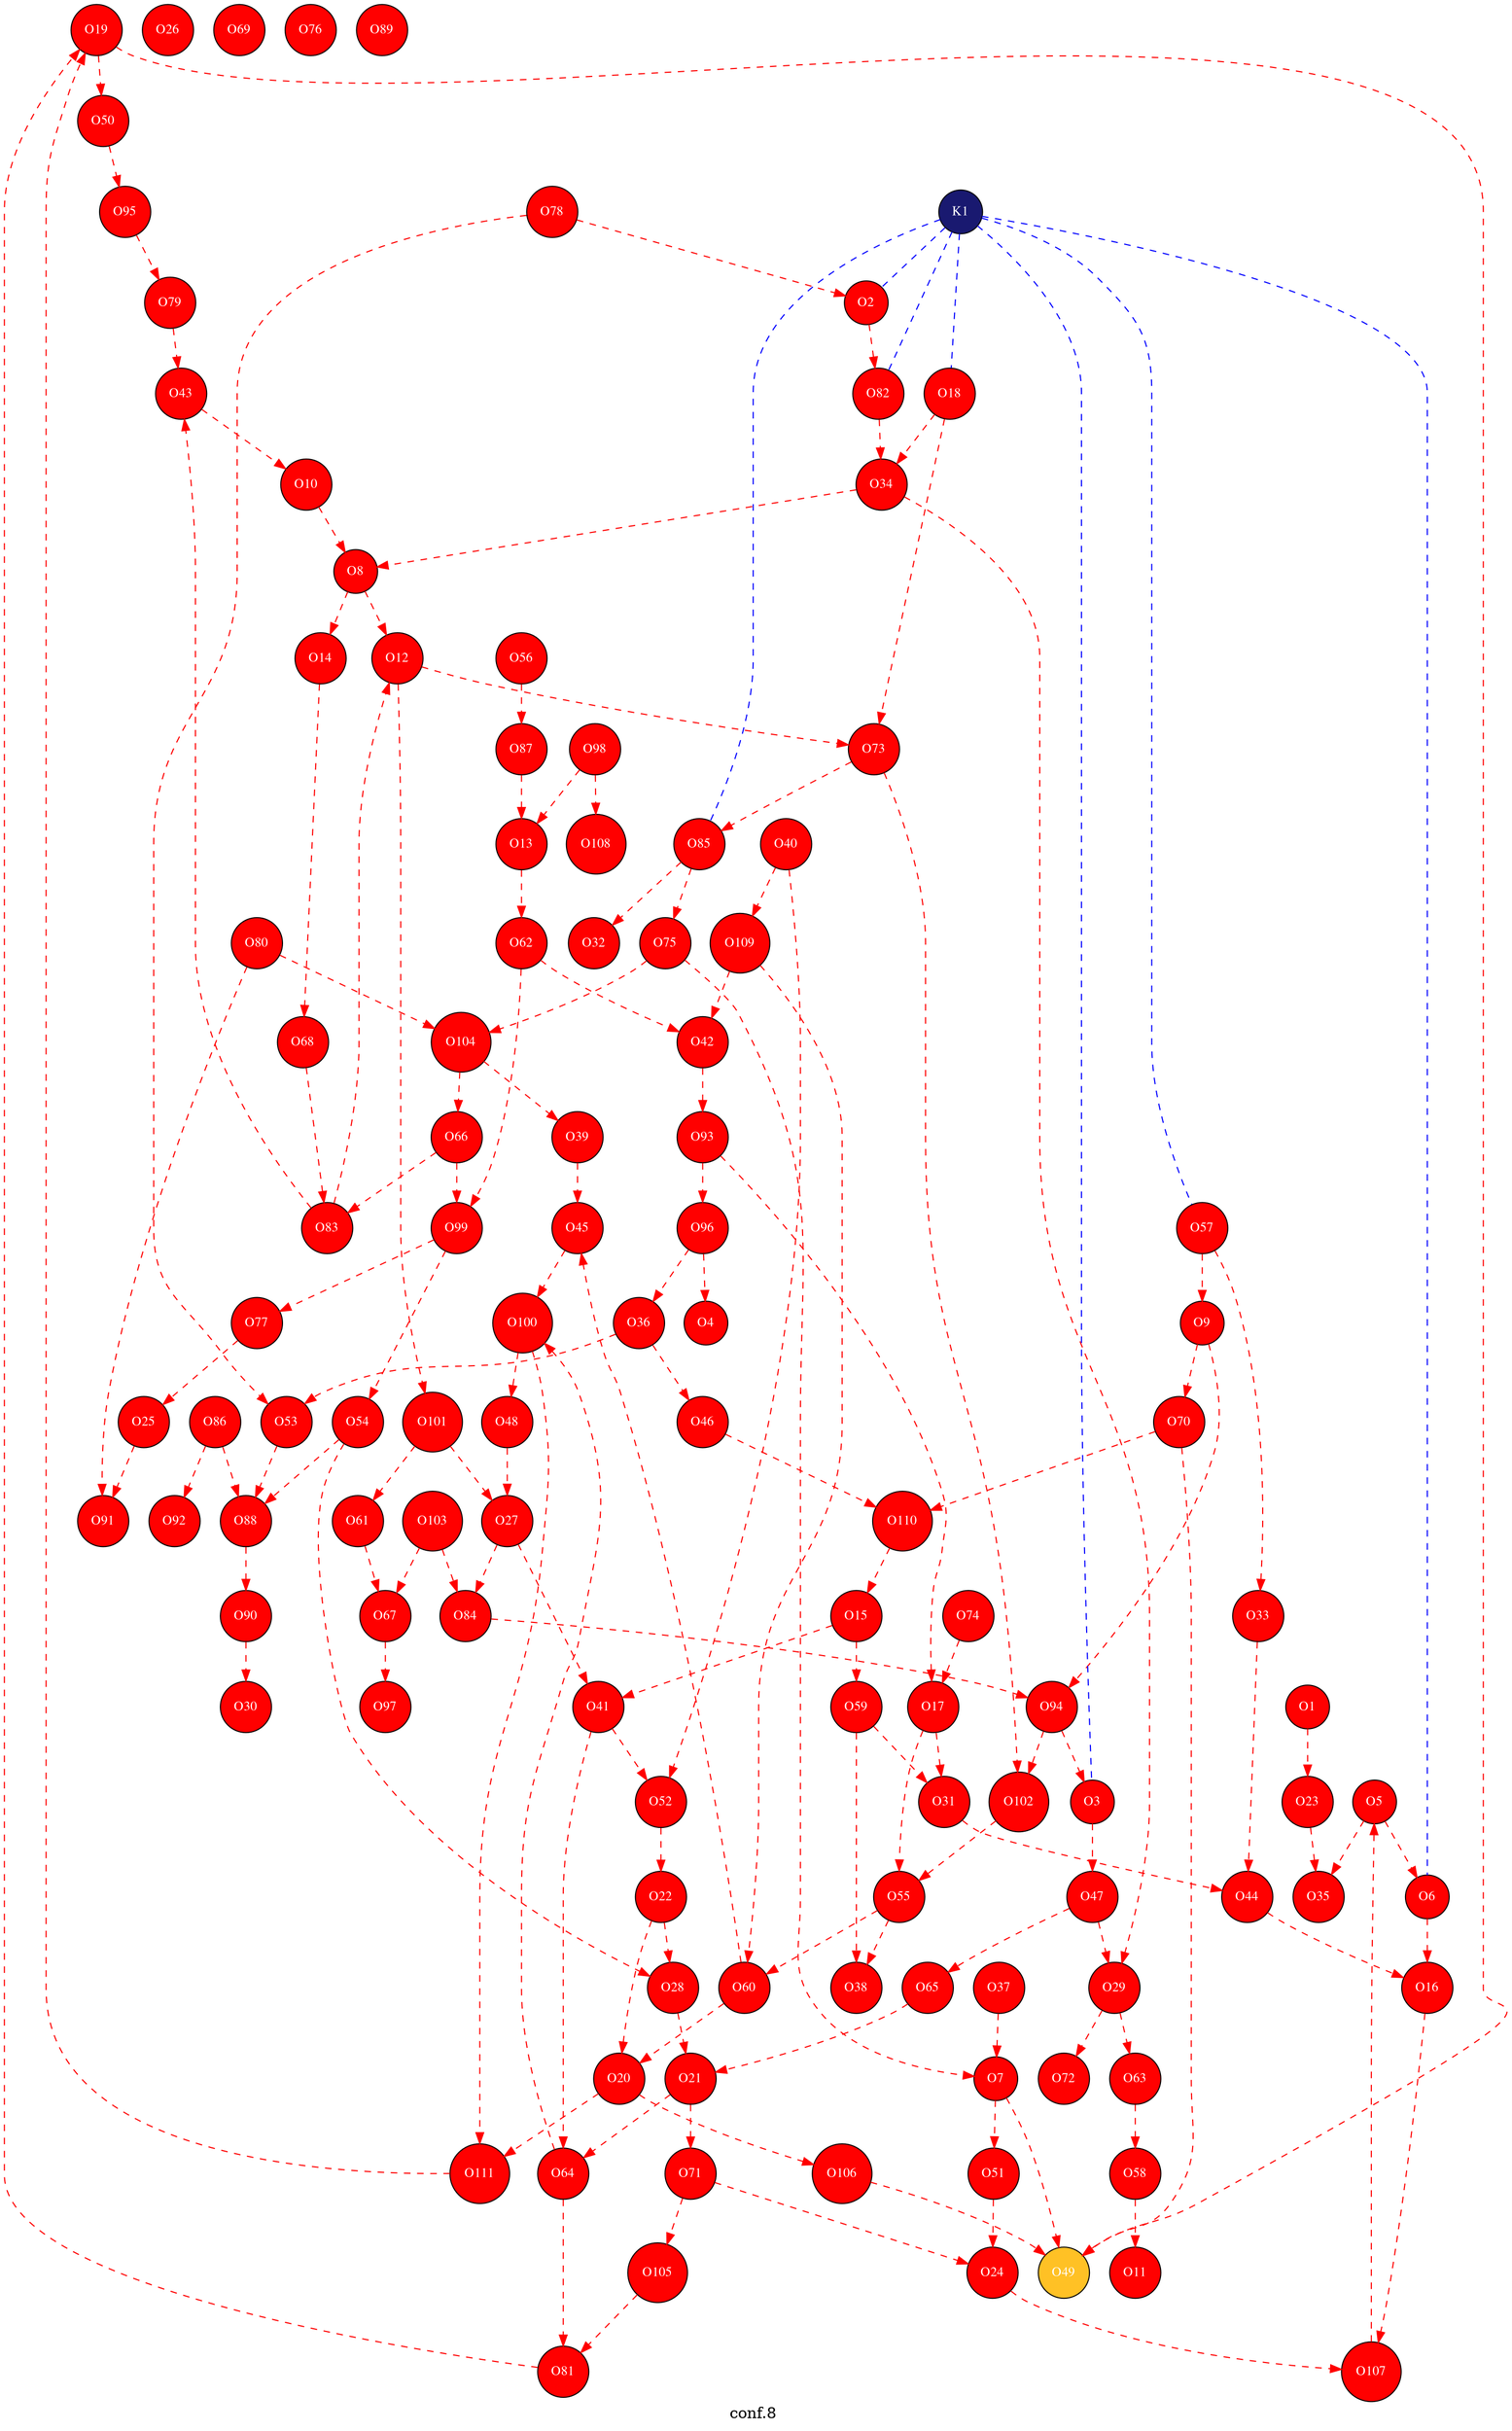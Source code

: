 digraph G {
label="conf.8 ";
node [style=filled];
graph [bgcolor=transparent];
node [shape = circle, fontsize=12];
"O1"[fillcolor=red, fontcolor=white, fontname="Times", label="O1"];
"O2"[fillcolor=red, fontcolor=white, fontname="Times", label="O2"];
"O3"[fillcolor=red, fontcolor=white, fontname="Times", label="O3"];
"O4"[fillcolor=red, fontcolor=white, fontname="Times", label="O4"];
"O5"[fillcolor=red, fontcolor=white, fontname="Times", label="O5"];
"O6"[fillcolor=red, fontcolor=white, fontname="Times", label="O6"];
"O7"[fillcolor=red, fontcolor=white, fontname="Times", label="O7"];
"O8"[fillcolor=red, fontcolor=white, fontname="Times", label="O8"];
"O9"[fillcolor=red, fontcolor=white, fontname="Times", label="O9"];
"O10"[fillcolor=red, fontcolor=white, fontname="Times", label="O10"];
"O11"[fillcolor=red, fontcolor=white, fontname="Times", label="O11"];
"O12"[fillcolor=red, fontcolor=white, fontname="Times", label="O12"];
"O13"[fillcolor=red, fontcolor=white, fontname="Times", label="O13"];
"O14"[fillcolor=red, fontcolor=white, fontname="Times", label="O14"];
"O15"[fillcolor=red, fontcolor=white, fontname="Times", label="O15"];
"O16"[fillcolor=red, fontcolor=white, fontname="Times", label="O16"];
"O17"[fillcolor=red, fontcolor=white, fontname="Times", label="O17"];
"O18"[fillcolor=red, fontcolor=white, fontname="Times", label="O18"];
"O19"[fillcolor=red, fontcolor=white, fontname="Times", label="O19"];
"O20"[fillcolor=red, fontcolor=white, fontname="Times", label="O20"];
"O21"[fillcolor=red, fontcolor=white, fontname="Times", label="O21"];
"O22"[fillcolor=red, fontcolor=white, fontname="Times", label="O22"];
"O23"[fillcolor=red, fontcolor=white, fontname="Times", label="O23"];
"O24"[fillcolor=red, fontcolor=white, fontname="Times", label="O24"];
"O25"[fillcolor=red, fontcolor=white, fontname="Times", label="O25"];
"O26"[fillcolor=red, fontcolor=white, fontname="Times", label="O26"];
"O27"[fillcolor=red, fontcolor=white, fontname="Times", label="O27"];
"O28"[fillcolor=red, fontcolor=white, fontname="Times", label="O28"];
"O29"[fillcolor=red, fontcolor=white, fontname="Times", label="O29"];
"O30"[fillcolor=red, fontcolor=white, fontname="Times", label="O30"];
"O31"[fillcolor=red, fontcolor=white, fontname="Times", label="O31"];
"O32"[fillcolor=red, fontcolor=white, fontname="Times", label="O32"];
"O33"[fillcolor=red, fontcolor=white, fontname="Times", label="O33"];
"O34"[fillcolor=red, fontcolor=white, fontname="Times", label="O34"];
"O35"[fillcolor=red, fontcolor=white, fontname="Times", label="O35"];
"O36"[fillcolor=red, fontcolor=white, fontname="Times", label="O36"];
"O37"[fillcolor=red, fontcolor=white, fontname="Times", label="O37"];
"O38"[fillcolor=red, fontcolor=white, fontname="Times", label="O38"];
"O39"[fillcolor=red, fontcolor=white, fontname="Times", label="O39"];
"O40"[fillcolor=red, fontcolor=white, fontname="Times", label="O40"];
"O41"[fillcolor=red, fontcolor=white, fontname="Times", label="O41"];
"O42"[fillcolor=red, fontcolor=white, fontname="Times", label="O42"];
"O43"[fillcolor=red, fontcolor=white, fontname="Times", label="O43"];
"O44"[fillcolor=red, fontcolor=white, fontname="Times", label="O44"];
"O45"[fillcolor=red, fontcolor=white, fontname="Times", label="O45"];
"O46"[fillcolor=red, fontcolor=white, fontname="Times", label="O46"];
"O47"[fillcolor=red, fontcolor=white, fontname="Times", label="O47"];
"O48"[fillcolor=red, fontcolor=white, fontname="Times", label="O48"];
"O49"[fillcolor=goldenrod1, fontcolor=white, fontname="Times", label="O49"];
"O50"[fillcolor=red, fontcolor=white, fontname="Times", label="O50"];
"O51"[fillcolor=red, fontcolor=white, fontname="Times", label="O51"];
"O52"[fillcolor=red, fontcolor=white, fontname="Times", label="O52"];
"O53"[fillcolor=red, fontcolor=white, fontname="Times", label="O53"];
"O54"[fillcolor=red, fontcolor=white, fontname="Times", label="O54"];
"O55"[fillcolor=red, fontcolor=white, fontname="Times", label="O55"];
"O56"[fillcolor=red, fontcolor=white, fontname="Times", label="O56"];
"O57"[fillcolor=red, fontcolor=white, fontname="Times", label="O57"];
"O58"[fillcolor=red, fontcolor=white, fontname="Times", label="O58"];
"O59"[fillcolor=red, fontcolor=white, fontname="Times", label="O59"];
"O60"[fillcolor=red, fontcolor=white, fontname="Times", label="O60"];
"O61"[fillcolor=red, fontcolor=white, fontname="Times", label="O61"];
"O62"[fillcolor=red, fontcolor=white, fontname="Times", label="O62"];
"O63"[fillcolor=red, fontcolor=white, fontname="Times", label="O63"];
"O64"[fillcolor=red, fontcolor=white, fontname="Times", label="O64"];
"O65"[fillcolor=red, fontcolor=white, fontname="Times", label="O65"];
"O66"[fillcolor=red, fontcolor=white, fontname="Times", label="O66"];
"O67"[fillcolor=red, fontcolor=white, fontname="Times", label="O67"];
"O68"[fillcolor=red, fontcolor=white, fontname="Times", label="O68"];
"O69"[fillcolor=red, fontcolor=white, fontname="Times", label="O69"];
"O70"[fillcolor=red, fontcolor=white, fontname="Times", label="O70"];
"O71"[fillcolor=red, fontcolor=white, fontname="Times", label="O71"];
"O72"[fillcolor=red, fontcolor=white, fontname="Times", label="O72"];
"O73"[fillcolor=red, fontcolor=white, fontname="Times", label="O73"];
"O74"[fillcolor=red, fontcolor=white, fontname="Times", label="O74"];
"O75"[fillcolor=red, fontcolor=white, fontname="Times", label="O75"];
"O76"[fillcolor=red, fontcolor=white, fontname="Times", label="O76"];
"O77"[fillcolor=red, fontcolor=white, fontname="Times", label="O77"];
"O78"[fillcolor=red, fontcolor=white, fontname="Times", label="O78"];
"O79"[fillcolor=red, fontcolor=white, fontname="Times", label="O79"];
"O80"[fillcolor=red, fontcolor=white, fontname="Times", label="O80"];
"O81"[fillcolor=red, fontcolor=white, fontname="Times", label="O81"];
"O82"[fillcolor=red, fontcolor=white, fontname="Times", label="O82"];
"O83"[fillcolor=red, fontcolor=white, fontname="Times", label="O83"];
"O84"[fillcolor=red, fontcolor=white, fontname="Times", label="O84"];
"O85"[fillcolor=red, fontcolor=white, fontname="Times", label="O85"];
"O86"[fillcolor=red, fontcolor=white, fontname="Times", label="O86"];
"O87"[fillcolor=red, fontcolor=white, fontname="Times", label="O87"];
"O88"[fillcolor=red, fontcolor=white, fontname="Times", label="O88"];
"O89"[fillcolor=red, fontcolor=white, fontname="Times", label="O89"];
"O90"[fillcolor=red, fontcolor=white, fontname="Times", label="O90"];
"O91"[fillcolor=red, fontcolor=white, fontname="Times", label="O91"];
"O92"[fillcolor=red, fontcolor=white, fontname="Times", label="O92"];
"O93"[fillcolor=red, fontcolor=white, fontname="Times", label="O93"];
"O94"[fillcolor=red, fontcolor=white, fontname="Times", label="O94"];
"O95"[fillcolor=red, fontcolor=white, fontname="Times", label="O95"];
"O96"[fillcolor=red, fontcolor=white, fontname="Times", label="O96"];
"O97"[fillcolor=red, fontcolor=white, fontname="Times", label="O97"];
"O98"[fillcolor=red, fontcolor=white, fontname="Times", label="O98"];
"O99"[fillcolor=red, fontcolor=white, fontname="Times", label="O99"];
"O100"[fillcolor=red, fontcolor=white, fontname="Times", label="O100"];
"O101"[fillcolor=red, fontcolor=white, fontname="Times", label="O101"];
"O102"[fillcolor=red, fontcolor=white, fontname="Times", label="O102"];
"O103"[fillcolor=red, fontcolor=white, fontname="Times", label="O103"];
"O104"[fillcolor=red, fontcolor=white, fontname="Times", label="O104"];
"O105"[fillcolor=red, fontcolor=white, fontname="Times", label="O105"];
"O106"[fillcolor=red, fontcolor=white, fontname="Times", label="O106"];
"O107"[fillcolor=red, fontcolor=white, fontname="Times", label="O107"];
"O108"[fillcolor=red, fontcolor=white, fontname="Times", label="O108"];
"O109"[fillcolor=red, fontcolor=white, fontname="Times", label="O109"];
"O110"[fillcolor=red, fontcolor=white, fontname="Times", label="O110"];
"O111"[fillcolor=red, fontcolor=white, fontname="Times", label="O111"];
"K1"[fillcolor=midnightblue, fontcolor=white, fontname="Times", label="K1"];
"O1"->"O23"[fontcolor=red, color=red , style=dashed];
"O78"->"O2"[fontcolor=red, color=red , style=dashed];
"O2"->"O82"[fontcolor=red, color=red , style=dashed];
"O3"->"O47"[fontcolor=red, color=red , style=dashed];
"O94"->"O3"[fontcolor=red, color=red , style=dashed];
"O96"->"O4"[fontcolor=red, color=red , style=dashed];
"O5"->"O6"[fontcolor=red, color=red , style=dashed];
"O5"->"O35"[fontcolor=red, color=red , style=dashed];
"O107"->"O5"[fontcolor=red, color=red , style=dashed];
"O6"->"O16"[fontcolor=red, color=red , style=dashed];
"O37"->"O7"[fontcolor=red, color=red , style=dashed];
"O7"->"O49"[fontcolor=red, color=red , style=dashed];
"O7"->"O51"[fontcolor=red, color=red , style=dashed];
"O75"->"O7"[fontcolor=red, color=red , style=dashed];
"O10"->"O8"[fontcolor=red, color=red , style=dashed];
"O8"->"O12"[fontcolor=red, color=red , style=dashed];
"O8"->"O14"[fontcolor=red, color=red , style=dashed];
"O34"->"O8"[fontcolor=red, color=red , style=dashed];
"O57"->"O9"[fontcolor=red, color=red , style=dashed];
"O9"->"O70"[fontcolor=red, color=red , style=dashed];
"O9"->"O94"[fontcolor=red, color=red , style=dashed];
"O43"->"O10"[fontcolor=red, color=red , style=dashed];
"O58"->"O11"[fontcolor=red, color=red , style=dashed];
"O12"->"O73"[fontcolor=red, color=red , style=dashed];
"O83"->"O12"[fontcolor=red, color=red , style=dashed];
"O12"->"O101"[fontcolor=red, color=red , style=dashed];
"O13"->"O62"[fontcolor=red, color=red , style=dashed];
"O87"->"O13"[fontcolor=red, color=red , style=dashed];
"O98"->"O13"[fontcolor=red, color=red , style=dashed];
"O14"->"O68"[fontcolor=red, color=red , style=dashed];
"O15"->"O41"[fontcolor=red, color=red , style=dashed];
"O15"->"O59"[fontcolor=red, color=red , style=dashed];
"O110"->"O15"[fontcolor=red, color=red , style=dashed];
"O44"->"O16"[fontcolor=red, color=red , style=dashed];
"O16"->"O107"[fontcolor=red, color=red , style=dashed];
"O17"->"O31"[fontcolor=red, color=red , style=dashed];
"O17"->"O55"[fontcolor=red, color=red , style=dashed];
"O74"->"O17"[fontcolor=red, color=red , style=dashed];
"O93"->"O17"[fontcolor=red, color=red , style=dashed];
"O18"->"O34"[fontcolor=red, color=red , style=dashed];
"O18"->"O73"[fontcolor=red, color=red , style=dashed];
"O19"->"O49"[fontcolor=red, color=red , style=dashed];
"O19"->"O50"[fontcolor=red, color=red , style=dashed];
"O81"->"O19"[fontcolor=red, color=red , style=dashed];
"O111"->"O19"[fontcolor=red, color=red , style=dashed];
"O22"->"O20"[fontcolor=red, color=red , style=dashed];
"O60"->"O20"[fontcolor=red, color=red , style=dashed];
"O20"->"O106"[fontcolor=red, color=red , style=dashed];
"O20"->"O111"[fontcolor=red, color=red , style=dashed];
"O28"->"O21"[fontcolor=red, color=red , style=dashed];
"O21"->"O64"[fontcolor=red, color=red , style=dashed];
"O65"->"O21"[fontcolor=red, color=red , style=dashed];
"O21"->"O71"[fontcolor=red, color=red , style=dashed];
"O22"->"O28"[fontcolor=red, color=red , style=dashed];
"O52"->"O22"[fontcolor=red, color=red , style=dashed];
"O23"->"O35"[fontcolor=red, color=red , style=dashed];
"O51"->"O24"[fontcolor=red, color=red , style=dashed];
"O71"->"O24"[fontcolor=red, color=red , style=dashed];
"O24"->"O107"[fontcolor=red, color=red , style=dashed];
"O77"->"O25"[fontcolor=red, color=red , style=dashed];
"O25"->"O91"[fontcolor=red, color=red , style=dashed];
"O27"->"O41"[fontcolor=red, color=red , style=dashed];
"O48"->"O27"[fontcolor=red, color=red , style=dashed];
"O27"->"O84"[fontcolor=red, color=red , style=dashed];
"O101"->"O27"[fontcolor=red, color=red , style=dashed];
"O54"->"O28"[fontcolor=red, color=red , style=dashed];
"O34"->"O29"[fontcolor=red, color=red , style=dashed];
"O47"->"O29"[fontcolor=red, color=red , style=dashed];
"O29"->"O63"[fontcolor=red, color=red , style=dashed];
"O29"->"O72"[fontcolor=red, color=red , style=dashed];
"O90"->"O30"[fontcolor=red, color=red , style=dashed];
"O31"->"O44"[fontcolor=red, color=red , style=dashed];
"O59"->"O31"[fontcolor=red, color=red , style=dashed];
"O85"->"O32"[fontcolor=red, color=red , style=dashed];
"O33"->"O44"[fontcolor=red, color=red , style=dashed];
"O57"->"O33"[fontcolor=red, color=red , style=dashed];
"O82"->"O34"[fontcolor=red, color=red , style=dashed];
"O36"->"O46"[fontcolor=red, color=red , style=dashed];
"O36"->"O53"[fontcolor=red, color=red , style=dashed];
"O96"->"O36"[fontcolor=red, color=red , style=dashed];
"O55"->"O38"[fontcolor=red, color=red , style=dashed];
"O59"->"O38"[fontcolor=red, color=red , style=dashed];
"O39"->"O45"[fontcolor=red, color=red , style=dashed];
"O104"->"O39"[fontcolor=red, color=red , style=dashed];
"O40"->"O52"[fontcolor=red, color=red , style=dashed];
"O40"->"O109"[fontcolor=red, color=red , style=dashed];
"O41"->"O52"[fontcolor=red, color=red , style=dashed];
"O41"->"O64"[fontcolor=red, color=red , style=dashed];
"O62"->"O42"[fontcolor=red, color=red , style=dashed];
"O42"->"O93"[fontcolor=red, color=red , style=dashed];
"O109"->"O42"[fontcolor=red, color=red , style=dashed];
"O79"->"O43"[fontcolor=red, color=red , style=dashed];
"O83"->"O43"[fontcolor=red, color=red , style=dashed];
"O60"->"O45"[fontcolor=red, color=red , style=dashed];
"O45"->"O100"[fontcolor=red, color=red , style=dashed];
"O46"->"O110"[fontcolor=red, color=red , style=dashed];
"O47"->"O65"[fontcolor=red, color=red , style=dashed];
"O100"->"O48"[fontcolor=red, color=red , style=dashed];
"O70"->"O49"[fontcolor=red, color=red , style=dashed];
"O106"->"O49"[fontcolor=red, color=red , style=dashed];
"O50"->"O95"[fontcolor=red, color=red , style=dashed];
"O78"->"O53"[fontcolor=red, color=red , style=dashed];
"O53"->"O88"[fontcolor=red, color=red , style=dashed];
"O54"->"O88"[fontcolor=red, color=red , style=dashed];
"O99"->"O54"[fontcolor=red, color=red , style=dashed];
"O55"->"O60"[fontcolor=red, color=red , style=dashed];
"O102"->"O55"[fontcolor=red, color=red , style=dashed];
"O56"->"O87"[fontcolor=red, color=red , style=dashed];
"O63"->"O58"[fontcolor=red, color=red , style=dashed];
"O109"->"O60"[fontcolor=red, color=red , style=dashed];
"O61"->"O67"[fontcolor=red, color=red , style=dashed];
"O101"->"O61"[fontcolor=red, color=red , style=dashed];
"O62"->"O99"[fontcolor=red, color=red , style=dashed];
"O64"->"O81"[fontcolor=red, color=red , style=dashed];
"O64"->"O100"[fontcolor=red, color=red , style=dashed];
"O66"->"O83"[fontcolor=red, color=red , style=dashed];
"O66"->"O99"[fontcolor=red, color=red , style=dashed];
"O104"->"O66"[fontcolor=red, color=red , style=dashed];
"O67"->"O97"[fontcolor=red, color=red , style=dashed];
"O103"->"O67"[fontcolor=red, color=red , style=dashed];
"O68"->"O83"[fontcolor=red, color=red , style=dashed];
"O70"->"O110"[fontcolor=red, color=red , style=dashed];
"O71"->"O105"[fontcolor=red, color=red , style=dashed];
"O73"->"O85"[fontcolor=red, color=red , style=dashed];
"O73"->"O102"[fontcolor=red, color=red , style=dashed];
"O85"->"O75"[fontcolor=red, color=red , style=dashed];
"O75"->"O104"[fontcolor=red, color=red , style=dashed];
"O99"->"O77"[fontcolor=red, color=red , style=dashed];
"O95"->"O79"[fontcolor=red, color=red , style=dashed];
"O80"->"O91"[fontcolor=red, color=red , style=dashed];
"O80"->"O104"[fontcolor=red, color=red , style=dashed];
"O105"->"O81"[fontcolor=red, color=red , style=dashed];
"O84"->"O94"[fontcolor=red, color=red , style=dashed];
"O103"->"O84"[fontcolor=red, color=red , style=dashed];
"O86"->"O88"[fontcolor=red, color=red , style=dashed];
"O86"->"O92"[fontcolor=red, color=red , style=dashed];
"O88"->"O90"[fontcolor=red, color=red , style=dashed];
"O93"->"O96"[fontcolor=red, color=red , style=dashed];
"O94"->"O102"[fontcolor=red, color=red , style=dashed];
"O98"->"O108"[fontcolor=red, color=red , style=dashed];
"O100"->"O111"[fontcolor=red, color=red , style=dashed];
"K1"->"O2"[dir=none, color=blue, nodesep=0.5,style=dashed];
"K1"->"O3"[dir=none, color=blue, nodesep=0.5,style=dashed];
"K1"->"O6"[dir=none, color=blue, nodesep=0.5,style=dashed];
"K1"->"O18"[dir=none, color=blue, nodesep=0.5,style=dashed];
"K1"->"O57"[dir=none, color=blue, nodesep=0.5,style=dashed];
"K1"->"O82"[dir=none, color=blue, nodesep=0.5,style=dashed];
"K1"->"O85"[dir=none, color=blue, nodesep=0.5,style=dashed];
}
